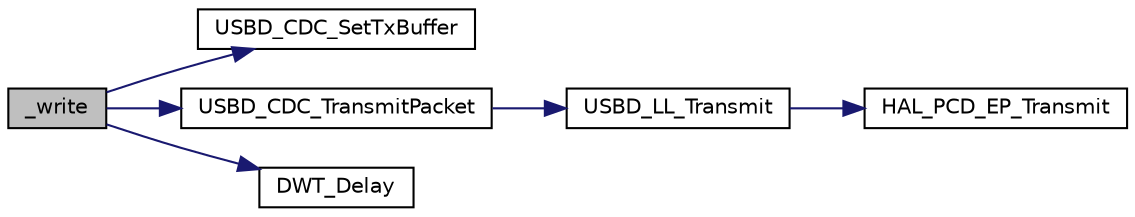 digraph "_write"
{
  edge [fontname="Helvetica",fontsize="10",labelfontname="Helvetica",labelfontsize="10"];
  node [fontname="Helvetica",fontsize="10",shape=record];
  rankdir="LR";
  Node0 [label="_write",height=0.2,width=0.4,color="black", fillcolor="grey75", style="filled", fontcolor="black"];
  Node0 -> Node1 [color="midnightblue",fontsize="10",style="solid",fontname="Helvetica"];
  Node1 [label="USBD_CDC_SetTxBuffer",height=0.2,width=0.4,color="black", fillcolor="white", style="filled",URL="$group___u_s_b___c_o_r_e___exported___functions.html#gaae40b75b0ccc21281f4aa1e2fbdc0d4f",tooltip="USBD_CDC_SetTxBuffer. "];
  Node0 -> Node2 [color="midnightblue",fontsize="10",style="solid",fontname="Helvetica"];
  Node2 [label="USBD_CDC_TransmitPacket",height=0.2,width=0.4,color="black", fillcolor="white", style="filled",URL="$group___u_s_b___c_o_r_e___exported___functions.html#gac6132b25e4ac00c4d918d3d73a3be5c7",tooltip="USBD_CDC_DataOut Data received on non-control Out endpoint. "];
  Node2 -> Node3 [color="midnightblue",fontsize="10",style="solid",fontname="Helvetica"];
  Node3 [label="USBD_LL_Transmit",height=0.2,width=0.4,color="black", fillcolor="white", style="filled",URL="$group___u_s_b_d___c_o_r_e___exported___functions_prototype.html#gab87eb9f3d4d9f8956d2c6b77230f265c",tooltip="Transmits data over an endpoint. "];
  Node3 -> Node4 [color="midnightblue",fontsize="10",style="solid",fontname="Helvetica"];
  Node4 [label="HAL_PCD_EP_Transmit",height=0.2,width=0.4,color="black", fillcolor="white", style="filled",URL="$group___p_c_d___exported___functions___group3.html#ga116ada543442c8f7a1003c4d4c211618"];
  Node0 -> Node5 [color="midnightblue",fontsize="10",style="solid",fontname="Helvetica"];
  Node5 [label="DWT_Delay",height=0.2,width=0.4,color="black", fillcolor="white", style="filled",URL="$delay_8h.html#ac2a53b2530a71f3e19b29343d2566c14",tooltip="Delay routine itself. "];
}
